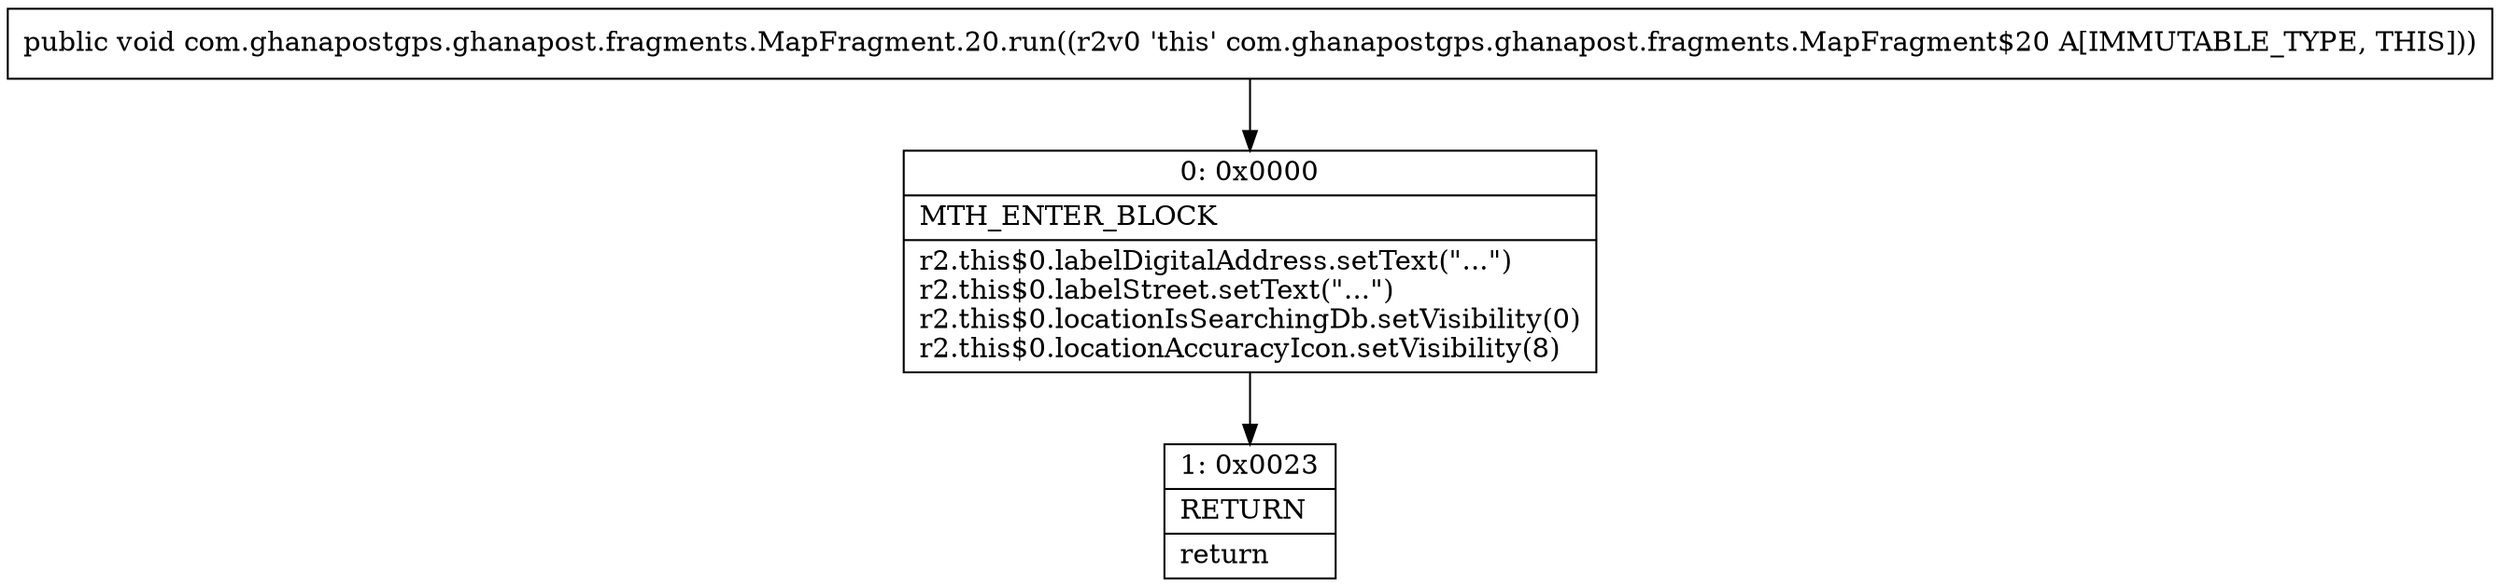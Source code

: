 digraph "CFG forcom.ghanapostgps.ghanapost.fragments.MapFragment.20.run()V" {
Node_0 [shape=record,label="{0\:\ 0x0000|MTH_ENTER_BLOCK\l|r2.this$0.labelDigitalAddress.setText(\"...\")\lr2.this$0.labelStreet.setText(\"...\")\lr2.this$0.locationIsSearchingDb.setVisibility(0)\lr2.this$0.locationAccuracyIcon.setVisibility(8)\l}"];
Node_1 [shape=record,label="{1\:\ 0x0023|RETURN\l|return\l}"];
MethodNode[shape=record,label="{public void com.ghanapostgps.ghanapost.fragments.MapFragment.20.run((r2v0 'this' com.ghanapostgps.ghanapost.fragments.MapFragment$20 A[IMMUTABLE_TYPE, THIS])) }"];
MethodNode -> Node_0;
Node_0 -> Node_1;
}

